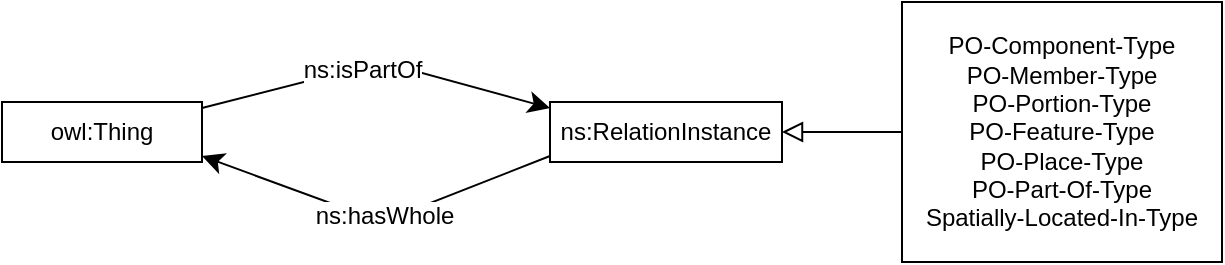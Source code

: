 <mxfile>
    <diagram id="Irtsh1Noli5vckAbe6gO" name="Page-1">
        <mxGraphModel dx="1389" dy="807" grid="1" gridSize="10" guides="1" tooltips="1" connect="1" arrows="1" fold="1" page="1" pageScale="1" pageWidth="850" pageHeight="1100" math="0" shadow="0">
            <root>
                <mxCell id="0"/>
                <mxCell id="1" parent="0"/>
                <mxCell id="2" value="ns:RelationInstance" style="rounded=0;whiteSpace=wrap;html=1;snapToPoint=1;points=[[0.1,0],[0.2,0],[0.3,0],[0.4,0],[0.5,0],[0.6,0],[0.7,0],[0.8,0],[0.9,0],[0,0.1],[0,0.3],[0,0.5],[0,0.7],[0,0.9],[0.1,1],[0.2,1],[0.3,1],[0.4,1],[0.5,1],[0.6,1],[0.7,1],[0.8,1],[0.9,1],[1,0.1],[1,0.3],[1,0.5],[1,0.7],[1,0.9]];" vertex="1" parent="1">
                    <mxGeometry x="374" y="210" width="116" height="30" as="geometry"/>
                </mxCell>
                <mxCell id="3" value="owl:Thing" style="rounded=0;whiteSpace=wrap;html=1;snapToPoint=1;points=[[0.1,0],[0.2,0],[0.3,0],[0.4,0],[0.5,0],[0.6,0],[0.7,0],[0.8,0],[0.9,0],[0,0.1],[0,0.3],[0,0.5],[0,0.7],[0,0.9],[0.1,1],[0.2,1],[0.3,1],[0.4,1],[0.5,1],[0.6,1],[0.7,1],[0.8,1],[0.9,1],[1,0.1],[1,0.3],[1,0.5],[1,0.7],[1,0.9]];" vertex="1" parent="1">
                    <mxGeometry x="100" y="210" width="100" height="30" as="geometry"/>
                </mxCell>
                <mxCell id="4" value="" style="endArrow=classic;html=1;exitX=1;exitY=0.1;exitDx=0;exitDy=0;entryX=0;entryY=0.1;entryDx=0;entryDy=0;endSize=8;arcSize=0;" edge="1" source="3" target="2" parent="1">
                    <mxGeometry width="50" height="50" relative="1" as="geometry">
                        <mxPoint x="80" y="328.33" as="sourcePoint"/>
                        <mxPoint x="292.0" y="328.33" as="targetPoint"/>
                        <Array as="points">
                            <mxPoint x="290" y="190"/>
                        </Array>
                    </mxGeometry>
                </mxCell>
                <mxCell id="5" value="&lt;div&gt;ns:isPartOf&lt;/div&gt;" style="text;html=1;align=center;verticalAlign=middle;resizable=0;points=[];labelBackgroundColor=#ffffff;" vertex="1" connectable="0" parent="4">
                    <mxGeometry x="-0.127" relative="1" as="geometry">
                        <mxPoint x="4.17" as="offset"/>
                    </mxGeometry>
                </mxCell>
                <mxCell id="6" value="" style="endArrow=classic;html=1;exitX=0;exitY=0.9;exitDx=0;exitDy=0;endSize=8;arcSize=0;entryX=1;entryY=0.9;entryDx=0;entryDy=0;" edge="1" parent="1" source="2" target="3">
                    <mxGeometry width="50" height="50" relative="1" as="geometry">
                        <mxPoint x="210" y="235" as="sourcePoint"/>
                        <mxPoint x="220" y="225" as="targetPoint"/>
                        <Array as="points">
                            <mxPoint x="290" y="270"/>
                        </Array>
                    </mxGeometry>
                </mxCell>
                <mxCell id="7" value="&lt;div&gt;ns:hasWhole&lt;/div&gt;" style="text;html=1;align=center;verticalAlign=middle;resizable=0;points=[];labelBackgroundColor=#ffffff;" vertex="1" connectable="0" parent="6">
                    <mxGeometry x="-0.127" relative="1" as="geometry">
                        <mxPoint x="-8" as="offset"/>
                    </mxGeometry>
                </mxCell>
                <mxCell id="9" value="" style="endArrow=block;html=1;fontColor=#000099;exitX=0;exitY=0.5;exitDx=0;exitDy=0;endFill=0;entryX=1;entryY=0.5;entryDx=0;entryDy=0;endSize=8;arcSize=0;" edge="1" source="11" target="2" parent="1">
                    <mxGeometry width="50" height="50" relative="1" as="geometry">
                        <mxPoint x="455" y="210" as="sourcePoint"/>
                        <mxPoint x="613.0" y="210" as="targetPoint"/>
                    </mxGeometry>
                </mxCell>
                <mxCell id="11" value="PO-Component-Type&lt;br&gt;PO-Member-Type&lt;br&gt;PO-Portion-Type&lt;br&gt;PO-Feature-Type&lt;br&gt;PO-Place-Type&lt;br&gt;PO-Part-Of-Type&lt;br&gt;Spatially-Located-In-Type" style="rounded=0;whiteSpace=wrap;html=1;snapToPoint=1;points=[[0.1,0],[0.2,0],[0.3,0],[0.4,0],[0.5,0],[0.6,0],[0.7,0],[0.8,0],[0.9,0],[0,0.1],[0,0.3],[0,0.5],[0,0.7],[0,0.9],[0.1,1],[0.2,1],[0.3,1],[0.4,1],[0.5,1],[0.6,1],[0.7,1],[0.8,1],[0.9,1],[1,0.1],[1,0.3],[1,0.5],[1,0.7],[1,0.9]];" vertex="1" parent="1">
                    <mxGeometry x="550" y="160" width="160" height="130" as="geometry"/>
                </mxCell>
            </root>
        </mxGraphModel>
    </diagram>
</mxfile>
